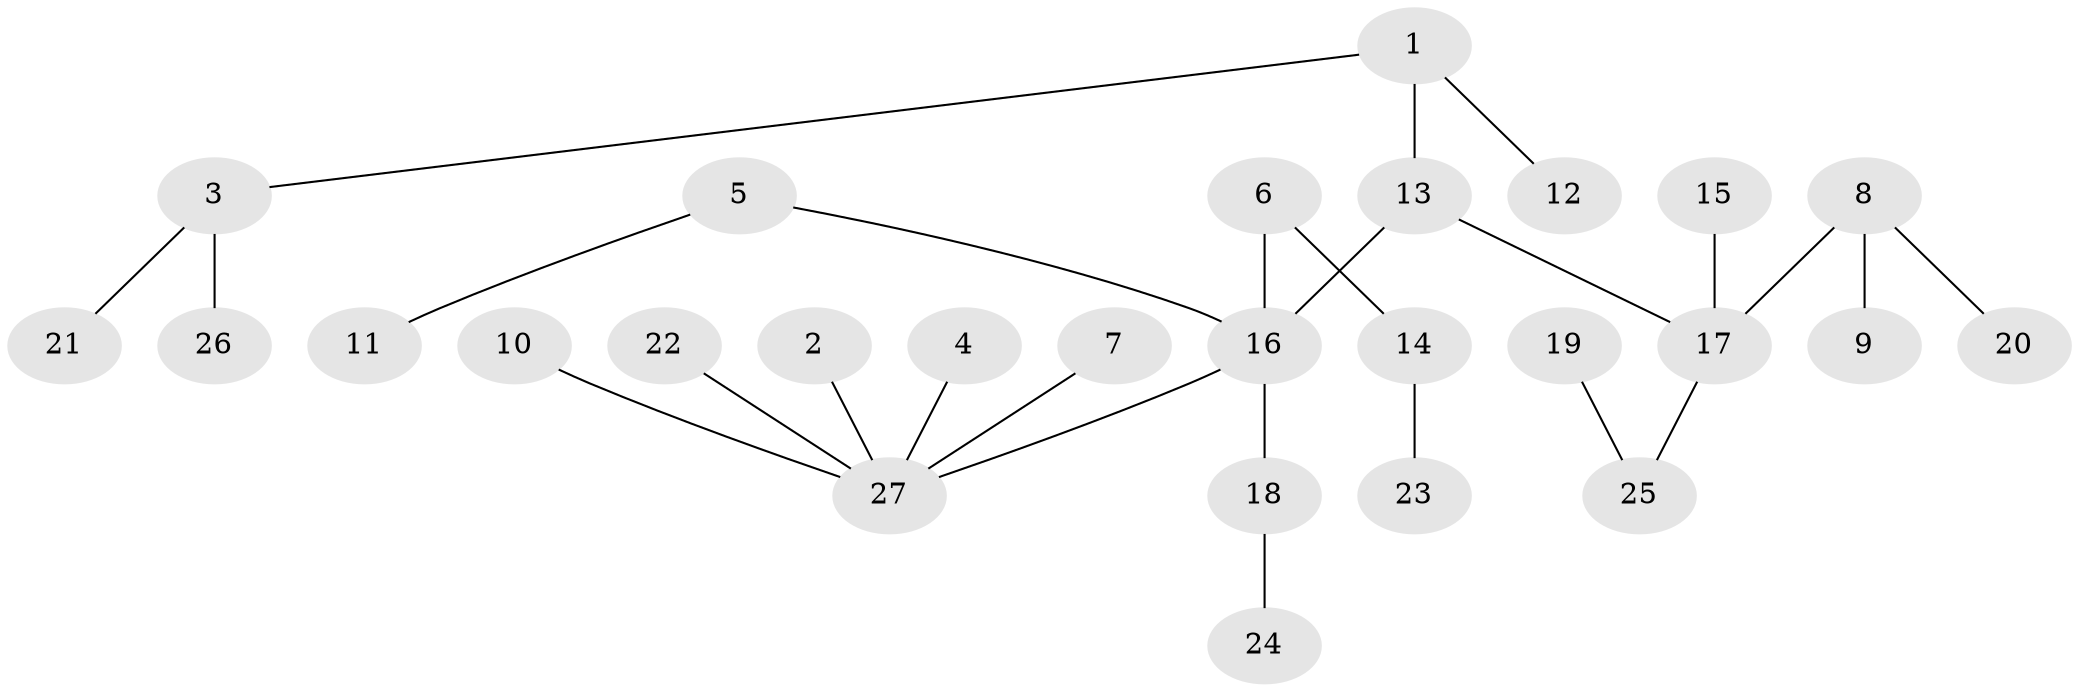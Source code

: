 // original degree distribution, {4: 0.05555555555555555, 5: 0.018518518518518517, 6: 0.037037037037037035, 2: 0.2962962962962963, 3: 0.05555555555555555, 8: 0.018518518518518517, 1: 0.5185185185185185}
// Generated by graph-tools (version 1.1) at 2025/02/03/09/25 03:02:29]
// undirected, 27 vertices, 26 edges
graph export_dot {
graph [start="1"]
  node [color=gray90,style=filled];
  1;
  2;
  3;
  4;
  5;
  6;
  7;
  8;
  9;
  10;
  11;
  12;
  13;
  14;
  15;
  16;
  17;
  18;
  19;
  20;
  21;
  22;
  23;
  24;
  25;
  26;
  27;
  1 -- 3 [weight=1.0];
  1 -- 12 [weight=1.0];
  1 -- 13 [weight=1.0];
  2 -- 27 [weight=1.0];
  3 -- 21 [weight=1.0];
  3 -- 26 [weight=1.0];
  4 -- 27 [weight=1.0];
  5 -- 11 [weight=1.0];
  5 -- 16 [weight=1.0];
  6 -- 14 [weight=1.0];
  6 -- 16 [weight=1.0];
  7 -- 27 [weight=1.0];
  8 -- 9 [weight=1.0];
  8 -- 17 [weight=1.0];
  8 -- 20 [weight=1.0];
  10 -- 27 [weight=1.0];
  13 -- 16 [weight=1.0];
  13 -- 17 [weight=1.0];
  14 -- 23 [weight=1.0];
  15 -- 17 [weight=1.0];
  16 -- 18 [weight=1.0];
  16 -- 27 [weight=1.0];
  17 -- 25 [weight=1.0];
  18 -- 24 [weight=1.0];
  19 -- 25 [weight=1.0];
  22 -- 27 [weight=1.0];
}

